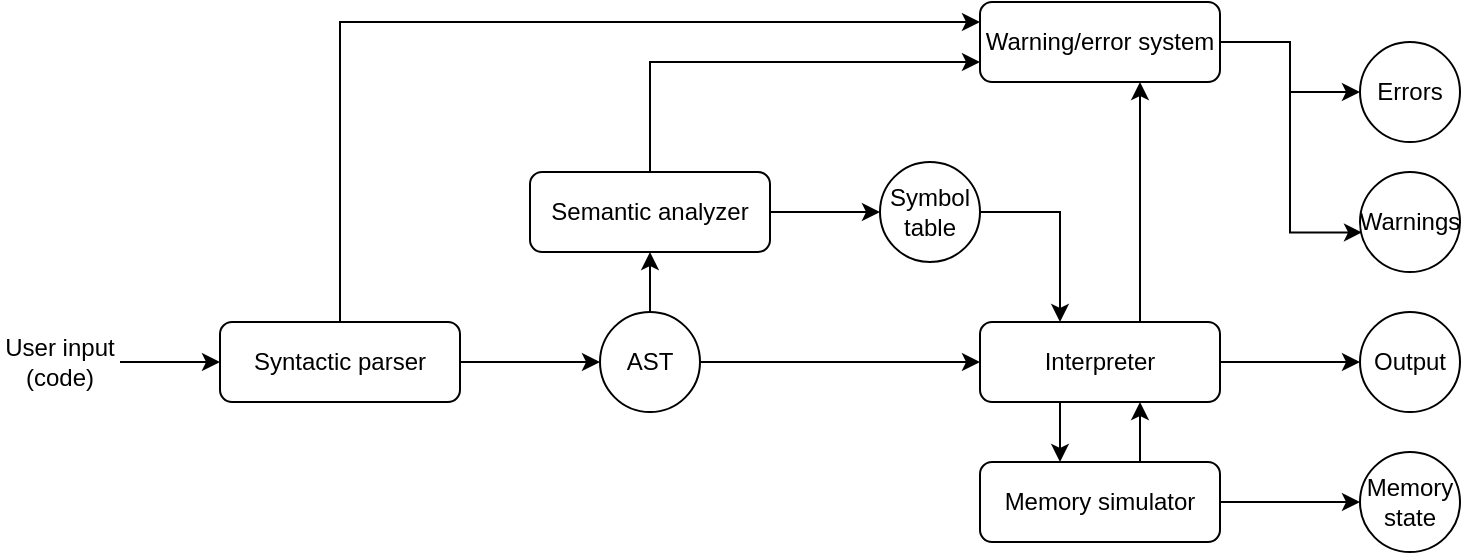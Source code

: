 <mxfile version="25.0.1">
  <diagram name="Page-1" id="Ca2u4wS6jKQbY_7b-MVg">
    <mxGraphModel dx="1434" dy="843" grid="1" gridSize="10" guides="1" tooltips="1" connect="1" arrows="1" fold="1" page="1" pageScale="1" pageWidth="850" pageHeight="1100" math="0" shadow="0">
      <root>
        <mxCell id="0" />
        <mxCell id="1" parent="0" />
        <mxCell id="52q_jjg4ZnR4uYSFhm86-6" style="edgeStyle=orthogonalEdgeStyle;rounded=0;orthogonalLoop=1;jettySize=auto;html=1;" parent="1" source="52q_jjg4ZnR4uYSFhm86-1" target="52q_jjg4ZnR4uYSFhm86-5" edge="1">
          <mxGeometry relative="1" as="geometry" />
        </mxCell>
        <mxCell id="ybdDd__o4RhVZrMflC83-1" style="edgeStyle=orthogonalEdgeStyle;rounded=0;orthogonalLoop=1;jettySize=auto;html=1;" edge="1" parent="1" source="52q_jjg4ZnR4uYSFhm86-1" target="52q_jjg4ZnR4uYSFhm86-33">
          <mxGeometry relative="1" as="geometry">
            <Array as="points">
              <mxPoint x="180" y="340" />
            </Array>
          </mxGeometry>
        </mxCell>
        <mxCell id="52q_jjg4ZnR4uYSFhm86-1" value="Syntactic parser" style="rounded=1;whiteSpace=wrap;html=1;" parent="1" vertex="1">
          <mxGeometry x="120" y="490" width="120" height="40" as="geometry" />
        </mxCell>
        <mxCell id="52q_jjg4ZnR4uYSFhm86-3" style="edgeStyle=orthogonalEdgeStyle;rounded=0;orthogonalLoop=1;jettySize=auto;html=1;" parent="1" source="52q_jjg4ZnR4uYSFhm86-2" target="52q_jjg4ZnR4uYSFhm86-1" edge="1">
          <mxGeometry relative="1" as="geometry" />
        </mxCell>
        <mxCell id="52q_jjg4ZnR4uYSFhm86-2" value="User input (code)" style="text;html=1;align=center;verticalAlign=middle;whiteSpace=wrap;rounded=0;" parent="1" vertex="1">
          <mxGeometry x="10" y="495" width="60" height="30" as="geometry" />
        </mxCell>
        <mxCell id="52q_jjg4ZnR4uYSFhm86-17" style="edgeStyle=orthogonalEdgeStyle;rounded=0;orthogonalLoop=1;jettySize=auto;html=1;" parent="1" source="52q_jjg4ZnR4uYSFhm86-5" target="52q_jjg4ZnR4uYSFhm86-14" edge="1">
          <mxGeometry relative="1" as="geometry" />
        </mxCell>
        <mxCell id="52q_jjg4ZnR4uYSFhm86-18" style="edgeStyle=orthogonalEdgeStyle;rounded=0;orthogonalLoop=1;jettySize=auto;html=1;" parent="1" source="52q_jjg4ZnR4uYSFhm86-5" target="52q_jjg4ZnR4uYSFhm86-7" edge="1">
          <mxGeometry relative="1" as="geometry" />
        </mxCell>
        <mxCell id="52q_jjg4ZnR4uYSFhm86-5" value="AST" style="ellipse;whiteSpace=wrap;html=1;" parent="1" vertex="1">
          <mxGeometry x="310" y="485" width="50" height="50" as="geometry" />
        </mxCell>
        <mxCell id="52q_jjg4ZnR4uYSFhm86-12" style="edgeStyle=orthogonalEdgeStyle;rounded=0;orthogonalLoop=1;jettySize=auto;html=1;" parent="1" source="52q_jjg4ZnR4uYSFhm86-7" target="52q_jjg4ZnR4uYSFhm86-10" edge="1">
          <mxGeometry relative="1" as="geometry" />
        </mxCell>
        <mxCell id="52q_jjg4ZnR4uYSFhm86-43" style="edgeStyle=orthogonalEdgeStyle;rounded=0;orthogonalLoop=1;jettySize=auto;html=1;" parent="1" source="52q_jjg4ZnR4uYSFhm86-7" target="52q_jjg4ZnR4uYSFhm86-33" edge="1">
          <mxGeometry relative="1" as="geometry">
            <Array as="points">
              <mxPoint x="335" y="360" />
            </Array>
          </mxGeometry>
        </mxCell>
        <mxCell id="52q_jjg4ZnR4uYSFhm86-7" value="Semantic analyzer" style="rounded=1;whiteSpace=wrap;html=1;" parent="1" vertex="1">
          <mxGeometry x="275" y="415" width="120" height="40" as="geometry" />
        </mxCell>
        <mxCell id="52q_jjg4ZnR4uYSFhm86-15" style="edgeStyle=orthogonalEdgeStyle;rounded=0;orthogonalLoop=1;jettySize=auto;html=1;" parent="1" source="52q_jjg4ZnR4uYSFhm86-10" target="52q_jjg4ZnR4uYSFhm86-14" edge="1">
          <mxGeometry relative="1" as="geometry">
            <Array as="points">
              <mxPoint x="540" y="435" />
            </Array>
          </mxGeometry>
        </mxCell>
        <mxCell id="52q_jjg4ZnR4uYSFhm86-10" value="Symbol table" style="ellipse;whiteSpace=wrap;html=1;" parent="1" vertex="1">
          <mxGeometry x="450" y="410" width="50" height="50" as="geometry" />
        </mxCell>
        <mxCell id="52q_jjg4ZnR4uYSFhm86-20" style="edgeStyle=orthogonalEdgeStyle;rounded=0;orthogonalLoop=1;jettySize=auto;html=1;" parent="1" source="52q_jjg4ZnR4uYSFhm86-14" target="52q_jjg4ZnR4uYSFhm86-19" edge="1">
          <mxGeometry relative="1" as="geometry" />
        </mxCell>
        <mxCell id="52q_jjg4ZnR4uYSFhm86-28" style="edgeStyle=orthogonalEdgeStyle;rounded=0;orthogonalLoop=1;jettySize=auto;html=1;" parent="1" source="52q_jjg4ZnR4uYSFhm86-14" target="52q_jjg4ZnR4uYSFhm86-25" edge="1">
          <mxGeometry relative="1" as="geometry">
            <Array as="points">
              <mxPoint x="540" y="550" />
              <mxPoint x="540" y="550" />
            </Array>
          </mxGeometry>
        </mxCell>
        <mxCell id="52q_jjg4ZnR4uYSFhm86-44" style="edgeStyle=orthogonalEdgeStyle;rounded=0;orthogonalLoop=1;jettySize=auto;html=1;" parent="1" source="52q_jjg4ZnR4uYSFhm86-14" target="52q_jjg4ZnR4uYSFhm86-33" edge="1">
          <mxGeometry relative="1" as="geometry">
            <Array as="points">
              <mxPoint x="580" y="430" />
              <mxPoint x="580" y="430" />
            </Array>
          </mxGeometry>
        </mxCell>
        <mxCell id="52q_jjg4ZnR4uYSFhm86-14" value="Interpreter" style="rounded=1;whiteSpace=wrap;html=1;" parent="1" vertex="1">
          <mxGeometry x="500" y="490" width="120" height="40" as="geometry" />
        </mxCell>
        <mxCell id="52q_jjg4ZnR4uYSFhm86-19" value="Output" style="ellipse;whiteSpace=wrap;html=1;" parent="1" vertex="1">
          <mxGeometry x="690" y="485" width="50" height="50" as="geometry" />
        </mxCell>
        <mxCell id="52q_jjg4ZnR4uYSFhm86-23" value="Memory state" style="ellipse;whiteSpace=wrap;html=1;" parent="1" vertex="1">
          <mxGeometry x="690" y="555" width="50" height="50" as="geometry" />
        </mxCell>
        <mxCell id="52q_jjg4ZnR4uYSFhm86-27" style="edgeStyle=orthogonalEdgeStyle;rounded=0;orthogonalLoop=1;jettySize=auto;html=1;" parent="1" source="52q_jjg4ZnR4uYSFhm86-25" target="52q_jjg4ZnR4uYSFhm86-14" edge="1">
          <mxGeometry relative="1" as="geometry">
            <Array as="points">
              <mxPoint x="580" y="550" />
              <mxPoint x="580" y="550" />
            </Array>
          </mxGeometry>
        </mxCell>
        <mxCell id="52q_jjg4ZnR4uYSFhm86-30" style="edgeStyle=orthogonalEdgeStyle;rounded=0;orthogonalLoop=1;jettySize=auto;html=1;" parent="1" source="52q_jjg4ZnR4uYSFhm86-25" target="52q_jjg4ZnR4uYSFhm86-23" edge="1">
          <mxGeometry relative="1" as="geometry" />
        </mxCell>
        <mxCell id="52q_jjg4ZnR4uYSFhm86-25" value="Memory simulator" style="rounded=1;whiteSpace=wrap;html=1;" parent="1" vertex="1">
          <mxGeometry x="500" y="560" width="120" height="40" as="geometry" />
        </mxCell>
        <mxCell id="52q_jjg4ZnR4uYSFhm86-41" style="edgeStyle=orthogonalEdgeStyle;rounded=0;orthogonalLoop=1;jettySize=auto;html=1;" parent="1" source="52q_jjg4ZnR4uYSFhm86-33" target="52q_jjg4ZnR4uYSFhm86-40" edge="1">
          <mxGeometry relative="1" as="geometry" />
        </mxCell>
        <mxCell id="52q_jjg4ZnR4uYSFhm86-33" value="Warning/error system" style="rounded=1;whiteSpace=wrap;html=1;" parent="1" vertex="1">
          <mxGeometry x="500" y="330" width="120" height="40" as="geometry" />
        </mxCell>
        <mxCell id="52q_jjg4ZnR4uYSFhm86-39" value="Warnings" style="ellipse;whiteSpace=wrap;html=1;" parent="1" vertex="1">
          <mxGeometry x="690" y="415" width="50" height="50" as="geometry" />
        </mxCell>
        <mxCell id="52q_jjg4ZnR4uYSFhm86-40" value="Errors" style="ellipse;whiteSpace=wrap;html=1;" parent="1" vertex="1">
          <mxGeometry x="690" y="350" width="50" height="50" as="geometry" />
        </mxCell>
        <mxCell id="52q_jjg4ZnR4uYSFhm86-42" style="edgeStyle=orthogonalEdgeStyle;rounded=0;orthogonalLoop=1;jettySize=auto;html=1;entryX=0.02;entryY=0.604;entryDx=0;entryDy=0;entryPerimeter=0;" parent="1" source="52q_jjg4ZnR4uYSFhm86-33" target="52q_jjg4ZnR4uYSFhm86-39" edge="1">
          <mxGeometry relative="1" as="geometry" />
        </mxCell>
      </root>
    </mxGraphModel>
  </diagram>
</mxfile>
